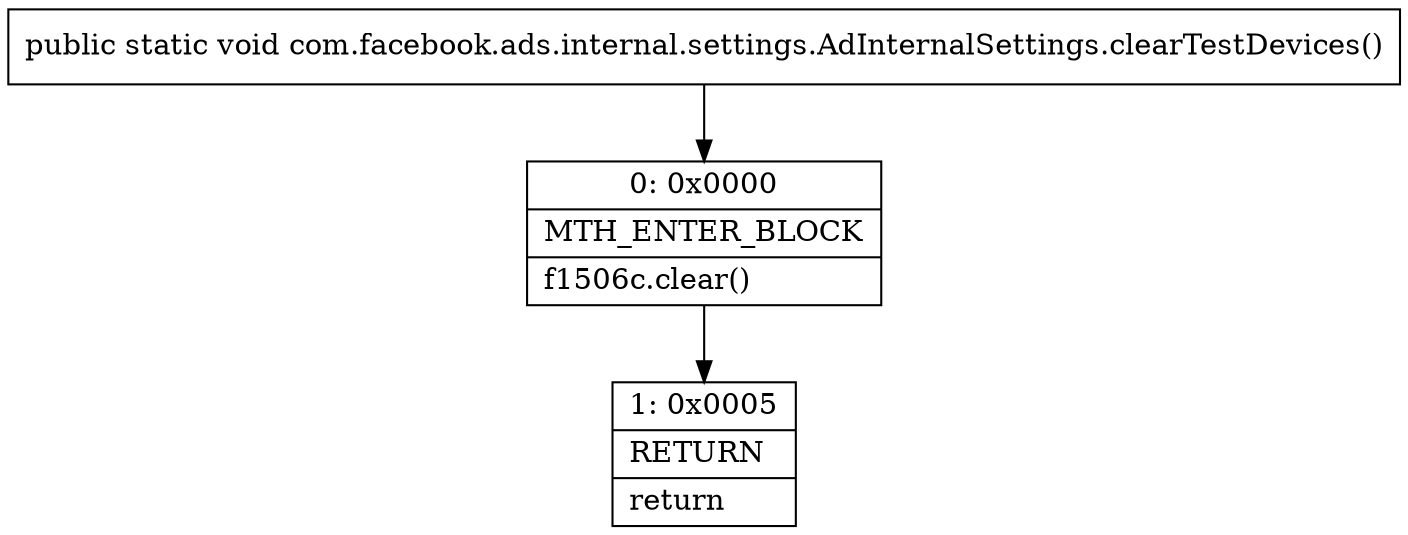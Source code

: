 digraph "CFG forcom.facebook.ads.internal.settings.AdInternalSettings.clearTestDevices()V" {
Node_0 [shape=record,label="{0\:\ 0x0000|MTH_ENTER_BLOCK\l|f1506c.clear()\l}"];
Node_1 [shape=record,label="{1\:\ 0x0005|RETURN\l|return\l}"];
MethodNode[shape=record,label="{public static void com.facebook.ads.internal.settings.AdInternalSettings.clearTestDevices() }"];
MethodNode -> Node_0;
Node_0 -> Node_1;
}

